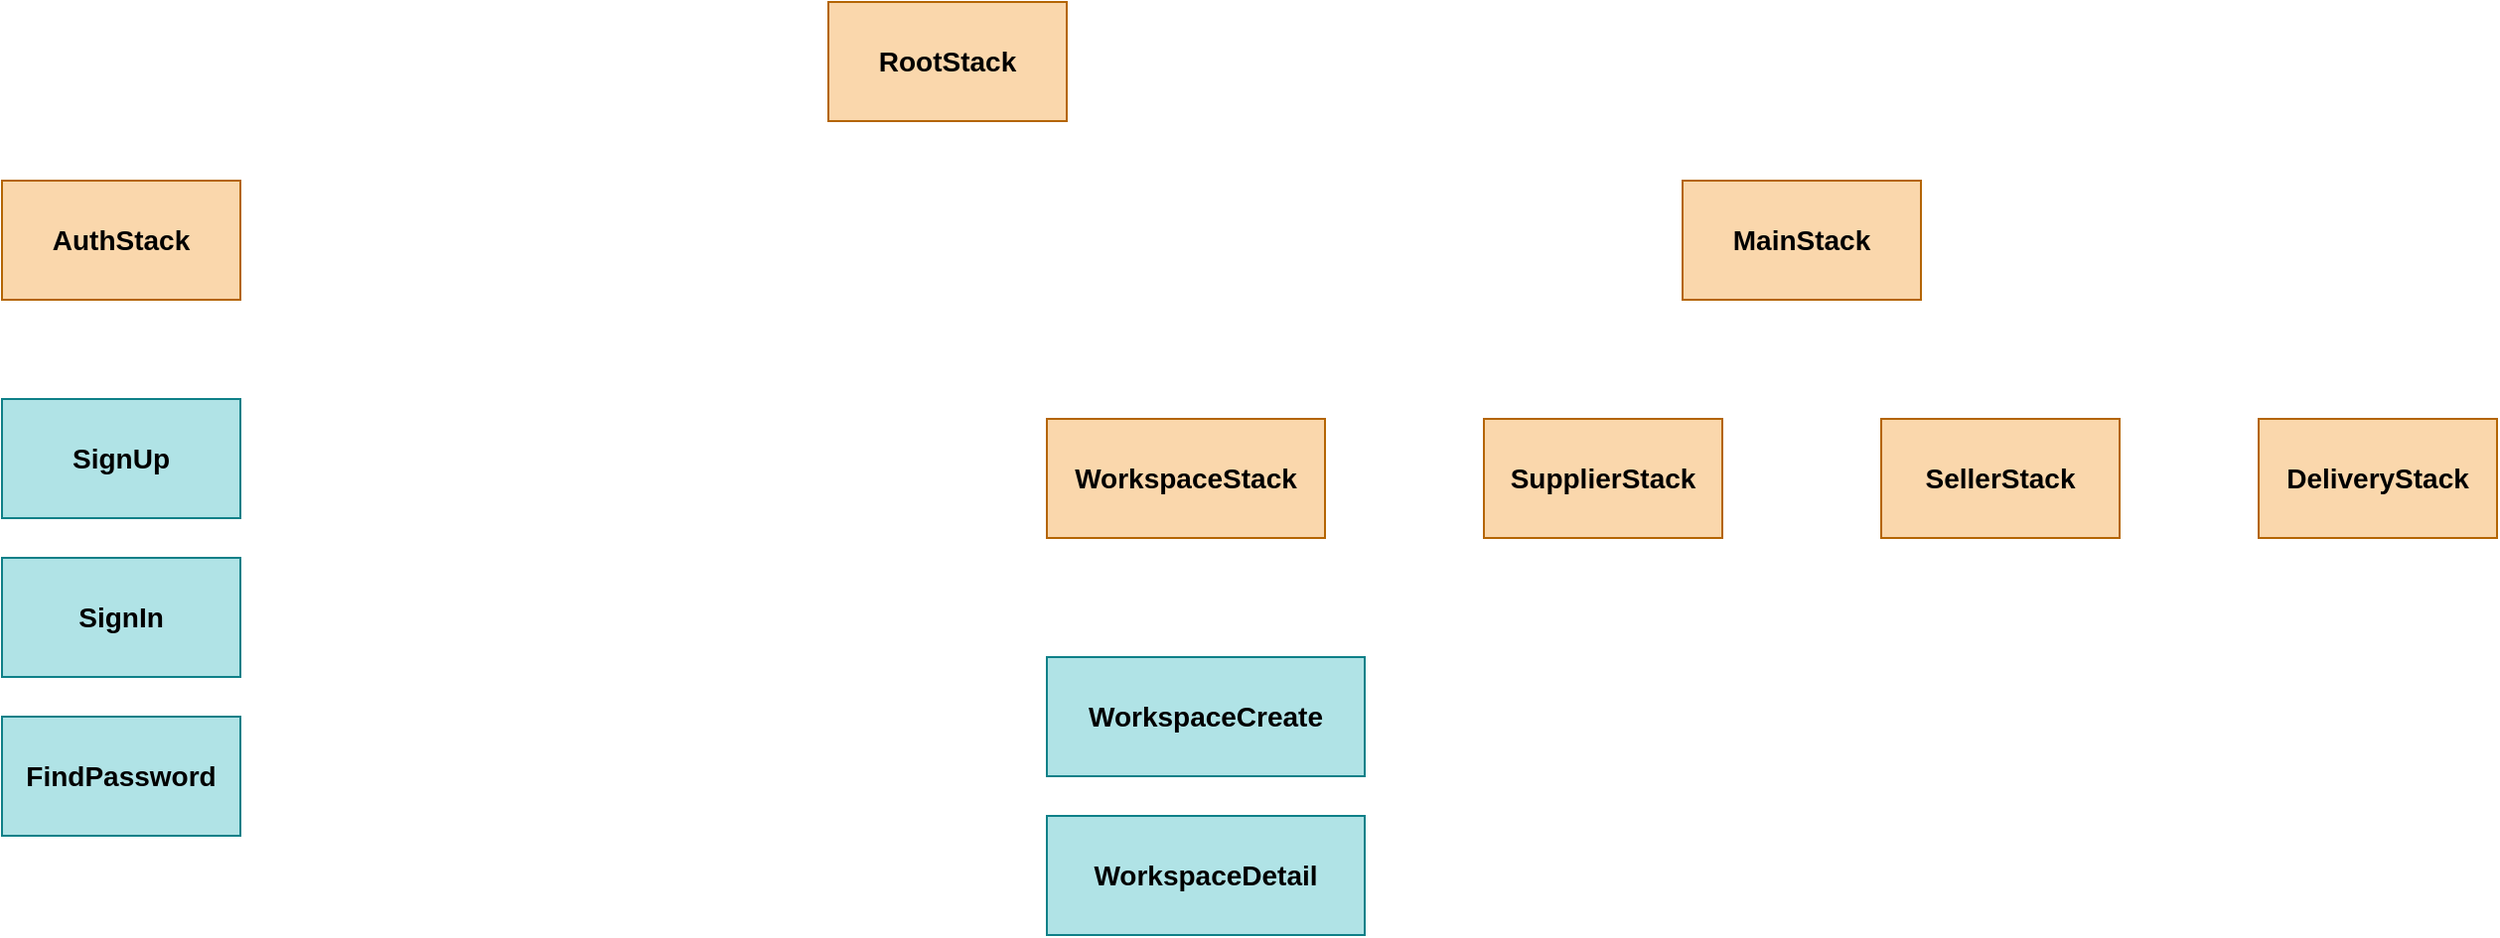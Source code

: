 <mxfile version="13.1.3">
    <diagram id="6hGFLwfOUW9BJ-s0fimq" name="navigation">
        <mxGraphModel dx="1270" dy="982" grid="1" gridSize="10" guides="1" tooltips="1" connect="1" arrows="1" fold="1" page="1" pageScale="1" pageWidth="827" pageHeight="1169" math="0" shadow="0">
            <root>
                <mxCell id="0"/>
                <mxCell id="1" parent="0"/>
                <mxCell id="4" value="&lt;font color=&quot;#000000&quot; style=&quot;font-size: 14px&quot;&gt;&lt;b&gt;RootStack&lt;/b&gt;&lt;/font&gt;" style="rounded=0;whiteSpace=wrap;html=1;fillColor=#fad7ac;strokeColor=#b46504;" parent="1" vertex="1">
                    <mxGeometry x="770" y="40" width="120" height="60" as="geometry"/>
                </mxCell>
                <mxCell id="5" value="&lt;font color=&quot;#000000&quot; style=&quot;font-size: 14px&quot;&gt;&lt;b&gt;SignUp&lt;/b&gt;&lt;/font&gt;" style="rounded=0;whiteSpace=wrap;html=1;fillColor=#b0e3e6;strokeColor=#0e8088;" vertex="1" parent="1">
                    <mxGeometry x="354" y="240" width="120" height="60" as="geometry"/>
                </mxCell>
                <mxCell id="6" value="&lt;font color=&quot;#000000&quot; style=&quot;font-size: 14px&quot;&gt;&lt;b&gt;AuthStack&lt;br&gt;&lt;/b&gt;&lt;/font&gt;" style="rounded=0;whiteSpace=wrap;html=1;fillColor=#fad7ac;strokeColor=#b46504;" vertex="1" parent="1">
                    <mxGeometry x="354" y="130" width="120" height="60" as="geometry"/>
                </mxCell>
                <mxCell id="7" value="&lt;font color=&quot;#000000&quot; style=&quot;font-size: 14px&quot;&gt;&lt;b&gt;MainStack&lt;br&gt;&lt;/b&gt;&lt;/font&gt;" style="rounded=0;whiteSpace=wrap;html=1;fillColor=#fad7ac;strokeColor=#b46504;" vertex="1" parent="1">
                    <mxGeometry x="1200" y="130" width="120" height="60" as="geometry"/>
                </mxCell>
                <mxCell id="8" value="&lt;font color=&quot;#000000&quot; style=&quot;font-size: 14px&quot;&gt;&lt;b&gt;SellerStack&lt;br&gt;&lt;/b&gt;&lt;/font&gt;" style="rounded=0;whiteSpace=wrap;html=1;fillColor=#fad7ac;strokeColor=#b46504;" vertex="1" parent="1">
                    <mxGeometry x="1300" y="250" width="120" height="60" as="geometry"/>
                </mxCell>
                <mxCell id="9" value="&lt;font color=&quot;#000000&quot; style=&quot;font-size: 14px&quot;&gt;&lt;b&gt;DeliveryStack&lt;br&gt;&lt;/b&gt;&lt;/font&gt;" style="rounded=0;whiteSpace=wrap;html=1;fillColor=#fad7ac;strokeColor=#b46504;" vertex="1" parent="1">
                    <mxGeometry x="1490" y="250" width="120" height="60" as="geometry"/>
                </mxCell>
                <mxCell id="10" value="&lt;font color=&quot;#000000&quot; style=&quot;font-size: 14px&quot;&gt;&lt;b&gt;SupplierStack&lt;br&gt;&lt;/b&gt;&lt;/font&gt;" style="rounded=0;whiteSpace=wrap;html=1;fillColor=#fad7ac;strokeColor=#b46504;" vertex="1" parent="1">
                    <mxGeometry x="1100" y="250" width="120" height="60" as="geometry"/>
                </mxCell>
                <mxCell id="11" value="&lt;font color=&quot;#000000&quot; style=&quot;font-size: 14px&quot;&gt;&lt;b&gt;SignIn&lt;/b&gt;&lt;/font&gt;" style="rounded=0;whiteSpace=wrap;html=1;fillColor=#b0e3e6;strokeColor=#0e8088;" vertex="1" parent="1">
                    <mxGeometry x="354" y="320" width="120" height="60" as="geometry"/>
                </mxCell>
                <mxCell id="12" value="&lt;font color=&quot;#000000&quot; style=&quot;font-size: 14px&quot;&gt;&lt;b&gt;FindPassword&lt;/b&gt;&lt;/font&gt;" style="rounded=0;whiteSpace=wrap;html=1;fillColor=#b0e3e6;strokeColor=#0e8088;" vertex="1" parent="1">
                    <mxGeometry x="354" y="400" width="120" height="60" as="geometry"/>
                </mxCell>
                <mxCell id="13" value="&lt;font color=&quot;#000000&quot; style=&quot;font-size: 14px&quot;&gt;&lt;b&gt;WorkspaceCreate&lt;/b&gt;&lt;/font&gt;" style="rounded=0;whiteSpace=wrap;html=1;fillColor=#b0e3e6;strokeColor=#0e8088;" vertex="1" parent="1">
                    <mxGeometry x="880" y="370" width="160" height="60" as="geometry"/>
                </mxCell>
                <mxCell id="14" value="&lt;font color=&quot;#000000&quot; style=&quot;font-size: 14px&quot;&gt;&lt;b&gt;WorkspaceStack&lt;br&gt;&lt;/b&gt;&lt;/font&gt;" style="rounded=0;whiteSpace=wrap;html=1;fillColor=#fad7ac;strokeColor=#b46504;" vertex="1" parent="1">
                    <mxGeometry x="880" y="250" width="140" height="60" as="geometry"/>
                </mxCell>
                <mxCell id="15" value="&lt;font color=&quot;#000000&quot; style=&quot;font-size: 14px&quot;&gt;&lt;b&gt;WorkspaceDetail&lt;/b&gt;&lt;/font&gt;" style="rounded=0;whiteSpace=wrap;html=1;fillColor=#b0e3e6;strokeColor=#0e8088;" vertex="1" parent="1">
                    <mxGeometry x="880" y="450" width="160" height="60" as="geometry"/>
                </mxCell>
            </root>
        </mxGraphModel>
    </diagram>
</mxfile>